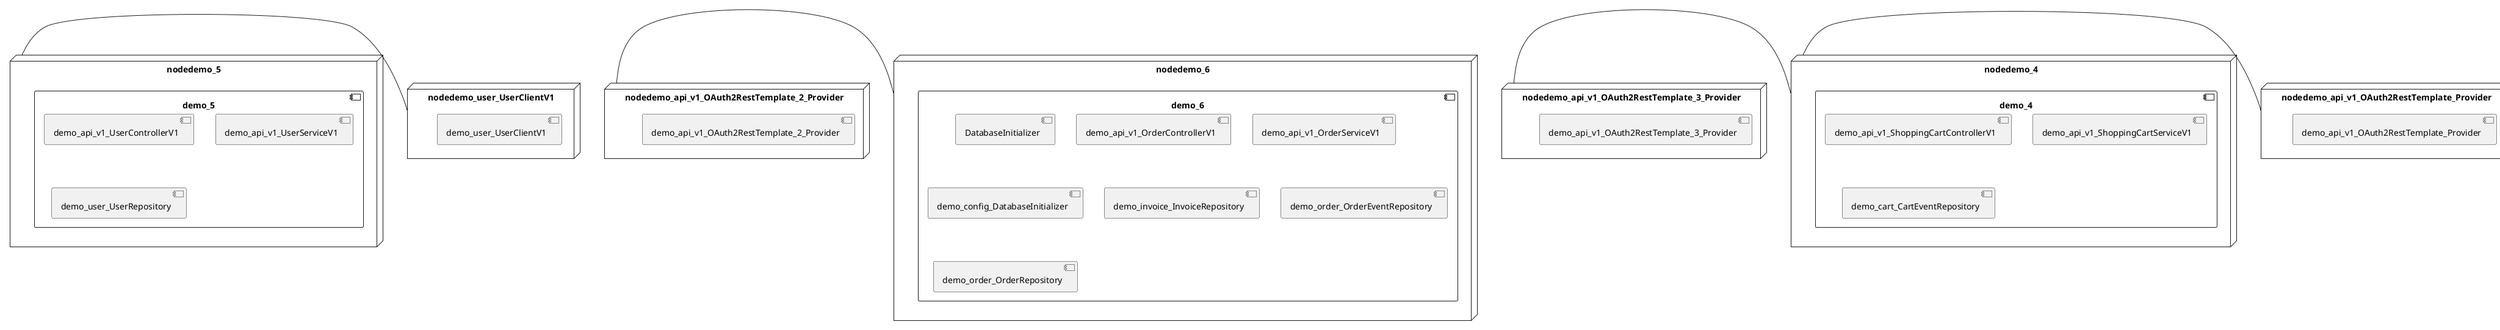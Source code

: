 @startuml
skinparam fixCircleLabelOverlapping true
skinparam componentStyle uml2
node nodedemo {
component demo {
[demo_api_v1_CatalogControllerV1] [[kbastani-spring-cloud-event-sourcing-example.system#_eTIrF5GvEe-0LonkPOLEcA]]
[demo_api_v1_CatalogServiceV1] [[kbastani-spring-cloud-event-sourcing-example.system#_eTIrF5GvEe-0LonkPOLEcA]]
[demo_catalog_CatalogInfoRepository] [[kbastani-spring-cloud-event-sourcing-example.system#_eTIrF5GvEe-0LonkPOLEcA]]
}
}
node nodedemo_2 {
component demo_2 {
[demo_account_AccountRepository] [[kbastani-spring-cloud-event-sourcing-example.system#_eTIrF5GvEe-0LonkPOLEcA]]
[demo_api_v1_AccountControllerV1] [[kbastani-spring-cloud-event-sourcing-example.system#_eTIrF5GvEe-0LonkPOLEcA]]
[demo_api_v1_AccountServiceV1] [[kbastani-spring-cloud-event-sourcing-example.system#_eTIrF5GvEe-0LonkPOLEcA]]
}
}
node nodedemo_3 {
component demo_3 {
[demo_UserController] [[kbastani-spring-cloud-event-sourcing-example.system#_eTIrF5GvEe-0LonkPOLEcA]]
[demo_UserRepository] [[kbastani-spring-cloud-event-sourcing-example.system#_eTIrF5GvEe-0LonkPOLEcA]]
[demo_UserService] [[kbastani-spring-cloud-event-sourcing-example.system#_eTIrF5GvEe-0LonkPOLEcA]]
[demo_login_UserController] [[kbastani-spring-cloud-event-sourcing-example.system#_eTIrF5GvEe-0LonkPOLEcA]]
}
}
node nodedemo_4 {
component demo_4 {
[demo_api_v1_ShoppingCartControllerV1] [[kbastani-spring-cloud-event-sourcing-example.system#_eTIrF5GvEe-0LonkPOLEcA]]
[demo_api_v1_ShoppingCartServiceV1] [[kbastani-spring-cloud-event-sourcing-example.system#_eTIrF5GvEe-0LonkPOLEcA]]
[demo_cart_CartEventRepository] [[kbastani-spring-cloud-event-sourcing-example.system#_eTIrF5GvEe-0LonkPOLEcA]]
}
}
node nodedemo_5 {
component demo_5 {
[demo_api_v1_UserControllerV1] [[kbastani-spring-cloud-event-sourcing-example.system#_eTIrF5GvEe-0LonkPOLEcA]]
[demo_api_v1_UserServiceV1] [[kbastani-spring-cloud-event-sourcing-example.system#_eTIrF5GvEe-0LonkPOLEcA]]
[demo_user_UserRepository] [[kbastani-spring-cloud-event-sourcing-example.system#_eTIrF5GvEe-0LonkPOLEcA]]
}
}
node nodedemo_6 {
component demo_6 {
[DatabaseInitializer] [[kbastani-spring-cloud-event-sourcing-example.system#_eTIrF5GvEe-0LonkPOLEcA]]
[demo_api_v1_OrderControllerV1] [[kbastani-spring-cloud-event-sourcing-example.system#_eTIrF5GvEe-0LonkPOLEcA]]
[demo_api_v1_OrderServiceV1] [[kbastani-spring-cloud-event-sourcing-example.system#_eTIrF5GvEe-0LonkPOLEcA]]
[demo_config_DatabaseInitializer] [[kbastani-spring-cloud-event-sourcing-example.system#_eTIrF5GvEe-0LonkPOLEcA]]
[demo_invoice_InvoiceRepository] [[kbastani-spring-cloud-event-sourcing-example.system#_eTIrF5GvEe-0LonkPOLEcA]]
[demo_order_OrderEventRepository] [[kbastani-spring-cloud-event-sourcing-example.system#_eTIrF5GvEe-0LonkPOLEcA]]
[demo_order_OrderRepository] [[kbastani-spring-cloud-event-sourcing-example.system#_eTIrF5GvEe-0LonkPOLEcA]]
}
}
node nodedemo_v1 {
component demo_v1 {
[demo_v1_InventoryControllerV1] [[kbastani-spring-cloud-event-sourcing-example.system#_eTIrF5GvEe-0LonkPOLEcA]]
[demo_v1_InventoryServiceV1] [[kbastani-spring-cloud-event-sourcing-example.system#_eTIrF5GvEe-0LonkPOLEcA]]
}
}
node nodedemo_api_v1_OAuth2RestTemplate_2_Provider {
[demo_api_v1_OAuth2RestTemplate_2_Provider] [[kbastani-spring-cloud-event-sourcing-example.system#_eTIrF5GvEe-0LonkPOLEcA]]
}
node nodedemo_api_v1_OAuth2RestTemplate_3_Provider {
[demo_api_v1_OAuth2RestTemplate_3_Provider] [[kbastani-spring-cloud-event-sourcing-example.system#_eTIrF5GvEe-0LonkPOLEcA]]
}
node nodedemo_api_v1_OAuth2RestTemplate_Provider {
[demo_api_v1_OAuth2RestTemplate_Provider] [[kbastani-spring-cloud-event-sourcing-example.system#_eTIrF5GvEe-0LonkPOLEcA]]
}
node nodedemo_api_v1_RestTemplate_2_Provider {
[demo_api_v1_RestTemplate_2_Provider] [[kbastani-spring-cloud-event-sourcing-example.system#_eTIrF5GvEe-0LonkPOLEcA]]
}
node nodedemo_api_v1_RestTemplate_Provider {
[demo_api_v1_RestTemplate_Provider] [[kbastani-spring-cloud-event-sourcing-example.system#_eTIrF5GvEe-0LonkPOLEcA]]
}
node nodedemo_inventory_InventoryRepository_Provider {
[demo_inventory_InventoryRepository_Provider] [[kbastani-spring-cloud-event-sourcing-example.system#_eTIrF5GvEe-0LonkPOLEcA]]
}
node nodedemo_login_AuthenticationManager_Provider {
[demo_login_AuthenticationManager_Provider] [[kbastani-spring-cloud-event-sourcing-example.system#_eTIrF5GvEe-0LonkPOLEcA]]
}
node nodedemo_login_ClientDetailsService_Provider {
[demo_login_ClientDetailsService_Provider] [[kbastani-spring-cloud-event-sourcing-example.system#_eTIrF5GvEe-0LonkPOLEcA]]
}
node nodedemo_login_HttpSessionSecurityContextRepository_Provider {
[demo_login_HttpSessionSecurityContextRepository_Provider] [[kbastani-spring-cloud-event-sourcing-example.system#_eTIrF5GvEe-0LonkPOLEcA]]
}
node nodedemo_login_LoginController {
[demo_login_LoginController] [[kbastani-spring-cloud-event-sourcing-example.system#_eTIrF5GvEe-0LonkPOLEcA]]
}
node nodedemo_product_ProductRepository_Provider {
[demo_product_ProductRepository_Provider] [[kbastani-spring-cloud-event-sourcing-example.system#_eTIrF5GvEe-0LonkPOLEcA]]
}
node nodedemo_user_UserClientV1 {
[demo_user_UserClientV1] [[kbastani-spring-cloud-event-sourcing-example.system#_eTIrF5GvEe-0LonkPOLEcA]]
}
node nodedemo_v1_Session_Provider {
[demo_v1_Session_Provider] [[kbastani-spring-cloud-event-sourcing-example.system#_eTIrF5GvEe-0LonkPOLEcA]]
}
[nodedemo_5] - [nodedemo_user_UserClientV1]
[nodedemo_api_v1_OAuth2RestTemplate_2_Provider] - [nodedemo_6]
[nodedemo_api_v1_OAuth2RestTemplate_3_Provider] - [nodedemo_4]
[nodedemo_api_v1_OAuth2RestTemplate_Provider] - [nodedemo_4]
[nodedemo_api_v1_RestTemplate_2_Provider] - [nodedemo]
[nodedemo_api_v1_RestTemplate_Provider] - [nodedemo]
[nodedemo_inventory_InventoryRepository_Provider] - [nodedemo_v1]
[nodedemo_login_AuthenticationManager_Provider] - [nodedemo_login_LoginController]
[nodedemo_login_ClientDetailsService_Provider] - [nodedemo_login_LoginController]
[nodedemo_login_HttpSessionSecurityContextRepository_Provider] - [nodedemo_login_LoginController]
[nodedemo_product_ProductRepository_Provider] - [nodedemo_v1]
[nodedemo_v1_Session_Provider] - [nodedemo_v1]

@enduml
